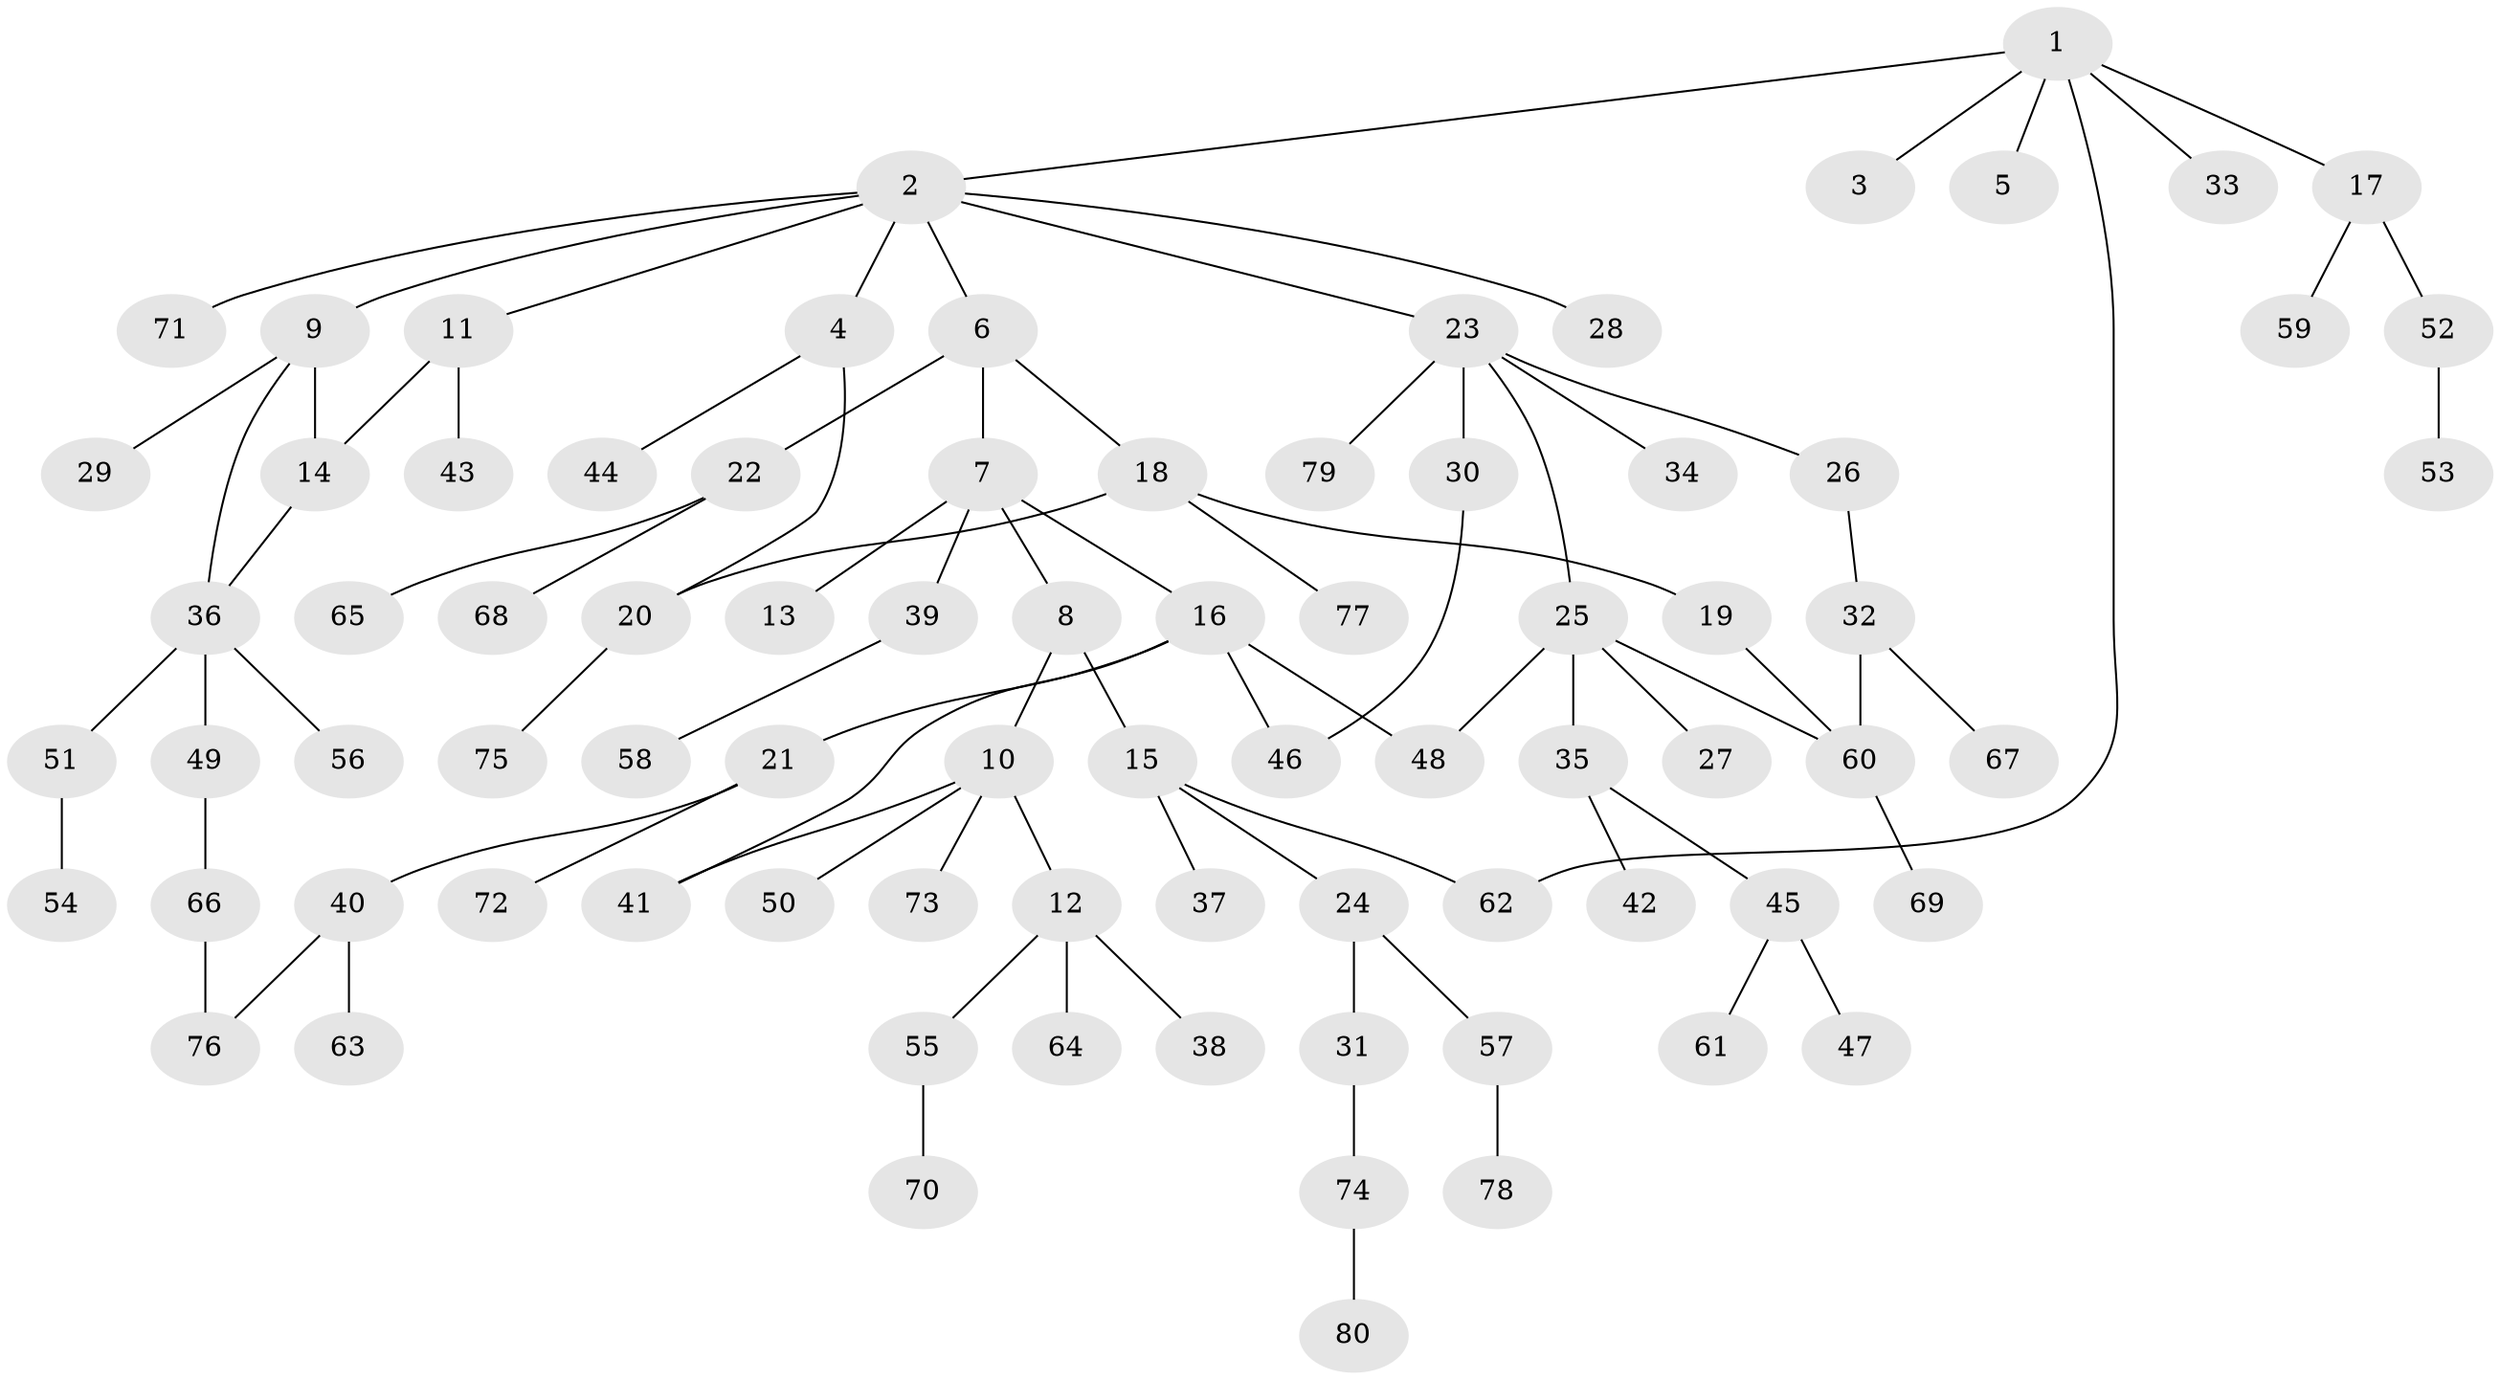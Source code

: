 // Generated by graph-tools (version 1.1) at 2025/25/03/09/25 03:25:34]
// undirected, 80 vertices, 89 edges
graph export_dot {
graph [start="1"]
  node [color=gray90,style=filled];
  1;
  2;
  3;
  4;
  5;
  6;
  7;
  8;
  9;
  10;
  11;
  12;
  13;
  14;
  15;
  16;
  17;
  18;
  19;
  20;
  21;
  22;
  23;
  24;
  25;
  26;
  27;
  28;
  29;
  30;
  31;
  32;
  33;
  34;
  35;
  36;
  37;
  38;
  39;
  40;
  41;
  42;
  43;
  44;
  45;
  46;
  47;
  48;
  49;
  50;
  51;
  52;
  53;
  54;
  55;
  56;
  57;
  58;
  59;
  60;
  61;
  62;
  63;
  64;
  65;
  66;
  67;
  68;
  69;
  70;
  71;
  72;
  73;
  74;
  75;
  76;
  77;
  78;
  79;
  80;
  1 -- 2;
  1 -- 3;
  1 -- 5;
  1 -- 17;
  1 -- 33;
  1 -- 62;
  2 -- 4;
  2 -- 6;
  2 -- 9;
  2 -- 11;
  2 -- 23;
  2 -- 28;
  2 -- 71;
  4 -- 20;
  4 -- 44;
  6 -- 7;
  6 -- 18;
  6 -- 22;
  7 -- 8;
  7 -- 13;
  7 -- 16;
  7 -- 39;
  8 -- 10;
  8 -- 15;
  9 -- 14;
  9 -- 29;
  9 -- 36;
  10 -- 12;
  10 -- 41;
  10 -- 50;
  10 -- 73;
  11 -- 43;
  11 -- 14;
  12 -- 38;
  12 -- 55;
  12 -- 64;
  14 -- 36;
  15 -- 24;
  15 -- 37;
  15 -- 62;
  16 -- 21;
  16 -- 48;
  16 -- 46;
  16 -- 41;
  17 -- 52;
  17 -- 59;
  18 -- 19;
  18 -- 77;
  18 -- 20;
  19 -- 60;
  20 -- 75;
  21 -- 40;
  21 -- 72;
  22 -- 65;
  22 -- 68;
  23 -- 25;
  23 -- 26;
  23 -- 30;
  23 -- 34;
  23 -- 79;
  24 -- 31;
  24 -- 57;
  25 -- 27;
  25 -- 35;
  25 -- 60;
  25 -- 48;
  26 -- 32;
  30 -- 46;
  31 -- 74;
  32 -- 67;
  32 -- 60;
  35 -- 42;
  35 -- 45;
  36 -- 49;
  36 -- 51;
  36 -- 56;
  39 -- 58;
  40 -- 63;
  40 -- 76;
  45 -- 47;
  45 -- 61;
  49 -- 66;
  51 -- 54;
  52 -- 53;
  55 -- 70;
  57 -- 78;
  60 -- 69;
  66 -- 76;
  74 -- 80;
}
